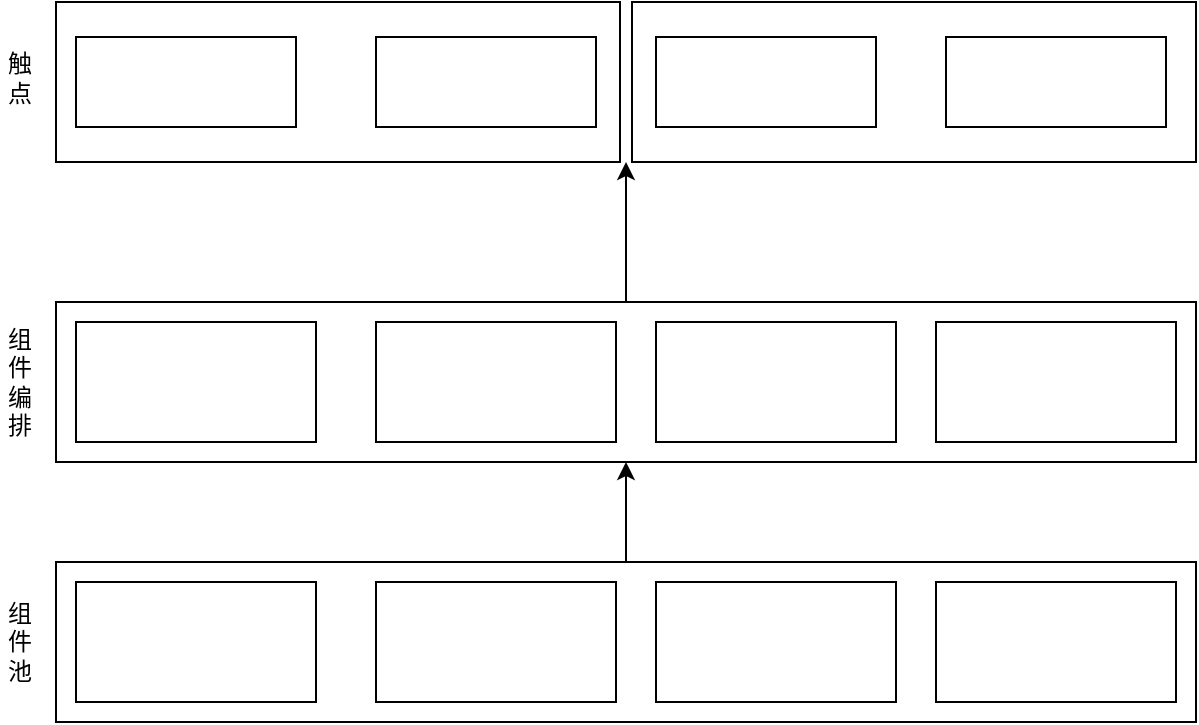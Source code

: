 <mxfile version="20.6.0" type="github">
  <diagram id="9PH4TELa1Uke-sMNyPmK" name="第 1 页">
    <mxGraphModel dx="1031" dy="663" grid="1" gridSize="10" guides="1" tooltips="1" connect="1" arrows="1" fold="1" page="1" pageScale="1" pageWidth="827" pageHeight="1169" math="0" shadow="0">
      <root>
        <mxCell id="0" />
        <mxCell id="1" parent="0" />
        <mxCell id="kBixg6GuGJOfSXqgUfik-19" value="" style="rounded=0;whiteSpace=wrap;html=1;" vertex="1" parent="1">
          <mxGeometry x="416" y="150" width="282" height="80" as="geometry" />
        </mxCell>
        <mxCell id="kBixg6GuGJOfSXqgUfik-11" style="edgeStyle=orthogonalEdgeStyle;rounded=0;orthogonalLoop=1;jettySize=auto;html=1;exitX=0.5;exitY=0;exitDx=0;exitDy=0;entryX=0.5;entryY=1;entryDx=0;entryDy=0;" edge="1" parent="1" source="kBixg6GuGJOfSXqgUfik-1" target="kBixg6GuGJOfSXqgUfik-6">
          <mxGeometry relative="1" as="geometry" />
        </mxCell>
        <mxCell id="kBixg6GuGJOfSXqgUfik-1" value="" style="rounded=0;whiteSpace=wrap;html=1;" vertex="1" parent="1">
          <mxGeometry x="128" y="430" width="570" height="80" as="geometry" />
        </mxCell>
        <mxCell id="kBixg6GuGJOfSXqgUfik-2" value="" style="rounded=0;whiteSpace=wrap;html=1;" vertex="1" parent="1">
          <mxGeometry x="138" y="440" width="120" height="60" as="geometry" />
        </mxCell>
        <mxCell id="kBixg6GuGJOfSXqgUfik-3" value="" style="rounded=0;whiteSpace=wrap;html=1;" vertex="1" parent="1">
          <mxGeometry x="288" y="440" width="120" height="60" as="geometry" />
        </mxCell>
        <mxCell id="kBixg6GuGJOfSXqgUfik-4" value="" style="rounded=0;whiteSpace=wrap;html=1;" vertex="1" parent="1">
          <mxGeometry x="428" y="440" width="120" height="60" as="geometry" />
        </mxCell>
        <mxCell id="kBixg6GuGJOfSXqgUfik-5" value="" style="rounded=0;whiteSpace=wrap;html=1;" vertex="1" parent="1">
          <mxGeometry x="568" y="440" width="120" height="60" as="geometry" />
        </mxCell>
        <mxCell id="kBixg6GuGJOfSXqgUfik-20" value="" style="edgeStyle=orthogonalEdgeStyle;rounded=0;orthogonalLoop=1;jettySize=auto;html=1;" edge="1" parent="1" source="kBixg6GuGJOfSXqgUfik-6">
          <mxGeometry relative="1" as="geometry">
            <mxPoint x="413" y="230" as="targetPoint" />
          </mxGeometry>
        </mxCell>
        <mxCell id="kBixg6GuGJOfSXqgUfik-6" value="" style="rounded=0;whiteSpace=wrap;html=1;" vertex="1" parent="1">
          <mxGeometry x="128" y="300" width="570" height="80" as="geometry" />
        </mxCell>
        <mxCell id="kBixg6GuGJOfSXqgUfik-7" value="" style="rounded=0;whiteSpace=wrap;html=1;" vertex="1" parent="1">
          <mxGeometry x="138" y="310" width="120" height="60" as="geometry" />
        </mxCell>
        <mxCell id="kBixg6GuGJOfSXqgUfik-8" value="" style="rounded=0;whiteSpace=wrap;html=1;" vertex="1" parent="1">
          <mxGeometry x="288" y="310" width="120" height="60" as="geometry" />
        </mxCell>
        <mxCell id="kBixg6GuGJOfSXqgUfik-9" value="" style="rounded=0;whiteSpace=wrap;html=1;" vertex="1" parent="1">
          <mxGeometry x="428" y="310" width="120" height="60" as="geometry" />
        </mxCell>
        <mxCell id="kBixg6GuGJOfSXqgUfik-10" value="" style="rounded=0;whiteSpace=wrap;html=1;" vertex="1" parent="1">
          <mxGeometry x="568" y="310" width="120" height="60" as="geometry" />
        </mxCell>
        <mxCell id="kBixg6GuGJOfSXqgUfik-12" value="组件&lt;br&gt;池" style="text;html=1;strokeColor=none;fillColor=none;align=center;verticalAlign=middle;whiteSpace=wrap;rounded=0;" vertex="1" parent="1">
          <mxGeometry x="100" y="432.5" width="20" height="75" as="geometry" />
        </mxCell>
        <mxCell id="kBixg6GuGJOfSXqgUfik-13" value="&lt;br&gt;组件编排" style="text;html=1;strokeColor=none;fillColor=none;align=center;verticalAlign=middle;whiteSpace=wrap;rounded=0;" vertex="1" parent="1">
          <mxGeometry x="100" y="295" width="20" height="75" as="geometry" />
        </mxCell>
        <mxCell id="kBixg6GuGJOfSXqgUfik-14" value="" style="rounded=0;whiteSpace=wrap;html=1;" vertex="1" parent="1">
          <mxGeometry x="128" y="150" width="282" height="80" as="geometry" />
        </mxCell>
        <mxCell id="kBixg6GuGJOfSXqgUfik-16" value="" style="rounded=0;whiteSpace=wrap;html=1;" vertex="1" parent="1">
          <mxGeometry x="138" y="167.5" width="110" height="45" as="geometry" />
        </mxCell>
        <mxCell id="kBixg6GuGJOfSXqgUfik-21" value="触点" style="text;html=1;strokeColor=none;fillColor=none;align=center;verticalAlign=middle;whiteSpace=wrap;rounded=0;" vertex="1" parent="1">
          <mxGeometry x="100" y="150" width="20" height="75" as="geometry" />
        </mxCell>
        <mxCell id="kBixg6GuGJOfSXqgUfik-22" value="" style="rounded=0;whiteSpace=wrap;html=1;" vertex="1" parent="1">
          <mxGeometry x="288" y="167.5" width="110" height="45" as="geometry" />
        </mxCell>
        <mxCell id="kBixg6GuGJOfSXqgUfik-24" value="" style="rounded=0;whiteSpace=wrap;html=1;" vertex="1" parent="1">
          <mxGeometry x="428" y="167.5" width="110" height="45" as="geometry" />
        </mxCell>
        <mxCell id="kBixg6GuGJOfSXqgUfik-25" value="" style="rounded=0;whiteSpace=wrap;html=1;" vertex="1" parent="1">
          <mxGeometry x="573" y="167.5" width="110" height="45" as="geometry" />
        </mxCell>
      </root>
    </mxGraphModel>
  </diagram>
</mxfile>
